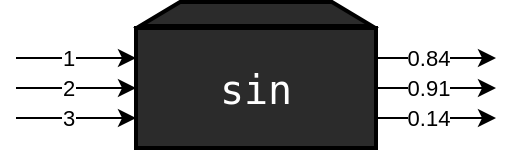 <mxfile version="22.1.11" type="device">
  <diagram name="Page-1" id="NBtT431v2hU-maJOqi5q">
    <mxGraphModel dx="402" dy="274" grid="1" gridSize="10" guides="1" tooltips="1" connect="1" arrows="1" fold="1" page="1" pageScale="1" pageWidth="850" pageHeight="1100" math="0" shadow="0">
      <root>
        <mxCell id="0" />
        <mxCell id="1" parent="0" />
        <mxCell id="PhihV2jZEJ8MIAeof1zs-8" value="" style="shape=trapezoid;perimeter=trapezoidPerimeter;whiteSpace=wrap;html=1;fixedSize=1;gradientColor=none;size=20;fillColor=#2B2B2B;fillStyle=solid;strokeWidth=2;" parent="1" vertex="1">
          <mxGeometry x="262" y="277" width="116" height="12" as="geometry" />
        </mxCell>
        <mxCell id="PhihV2jZEJ8MIAeof1zs-9" value="" style="rounded=0;whiteSpace=wrap;html=1;fillColor=#2b2b2b;strokeWidth=2;" parent="1" vertex="1">
          <mxGeometry x="260" y="290" width="120" height="60" as="geometry" />
        </mxCell>
        <mxCell id="PhihV2jZEJ8MIAeof1zs-10" value="&lt;pre&gt;&lt;font style=&quot;font-size: 20px;&quot; color=&quot;#ffffff&quot;&gt;sin&lt;/font&gt;&lt;/pre&gt;" style="text;html=1;strokeColor=none;fillColor=none;align=center;verticalAlign=middle;whiteSpace=wrap;rounded=0;" parent="1" vertex="1">
          <mxGeometry x="290" y="305" width="60" height="30" as="geometry" />
        </mxCell>
        <mxCell id="gUPSz2_iKgl0nuFWt1ZE-2" value="" style="endArrow=classic;html=1;rounded=0;entryX=0;entryY=0.25;entryDx=0;entryDy=0;" edge="1" parent="1" target="PhihV2jZEJ8MIAeof1zs-9">
          <mxGeometry width="50" height="50" relative="1" as="geometry">
            <mxPoint x="200" y="305" as="sourcePoint" />
            <mxPoint x="250" y="300" as="targetPoint" />
          </mxGeometry>
        </mxCell>
        <mxCell id="gUPSz2_iKgl0nuFWt1ZE-3" value="1" style="edgeLabel;html=1;align=center;verticalAlign=middle;resizable=0;points=[];" vertex="1" connectable="0" parent="gUPSz2_iKgl0nuFWt1ZE-2">
          <mxGeometry x="-0.133" y="-2" relative="1" as="geometry">
            <mxPoint y="-2" as="offset" />
          </mxGeometry>
        </mxCell>
        <mxCell id="gUPSz2_iKgl0nuFWt1ZE-4" value="" style="endArrow=classic;html=1;rounded=0;entryX=0;entryY=0.5;entryDx=0;entryDy=0;" edge="1" parent="1" target="PhihV2jZEJ8MIAeof1zs-9">
          <mxGeometry width="50" height="50" relative="1" as="geometry">
            <mxPoint x="200" y="320" as="sourcePoint" />
            <mxPoint x="240" y="320" as="targetPoint" />
          </mxGeometry>
        </mxCell>
        <mxCell id="gUPSz2_iKgl0nuFWt1ZE-5" value="2" style="edgeLabel;html=1;align=center;verticalAlign=middle;resizable=0;points=[];" vertex="1" connectable="0" parent="gUPSz2_iKgl0nuFWt1ZE-4">
          <mxGeometry x="-0.133" y="-2" relative="1" as="geometry">
            <mxPoint y="-2" as="offset" />
          </mxGeometry>
        </mxCell>
        <mxCell id="gUPSz2_iKgl0nuFWt1ZE-6" value="" style="endArrow=classic;html=1;rounded=0;entryX=0;entryY=0.75;entryDx=0;entryDy=0;" edge="1" parent="1" target="PhihV2jZEJ8MIAeof1zs-9">
          <mxGeometry width="50" height="50" relative="1" as="geometry">
            <mxPoint x="200" y="335" as="sourcePoint" />
            <mxPoint x="250" y="340" as="targetPoint" />
          </mxGeometry>
        </mxCell>
        <mxCell id="gUPSz2_iKgl0nuFWt1ZE-7" value="3" style="edgeLabel;html=1;align=center;verticalAlign=middle;resizable=0;points=[];" vertex="1" connectable="0" parent="gUPSz2_iKgl0nuFWt1ZE-6">
          <mxGeometry x="-0.133" y="-2" relative="1" as="geometry">
            <mxPoint y="-2" as="offset" />
          </mxGeometry>
        </mxCell>
        <mxCell id="gUPSz2_iKgl0nuFWt1ZE-11" value="" style="endArrow=classic;html=1;rounded=0;entryX=0;entryY=0.25;entryDx=0;entryDy=0;exitX=1;exitY=0.25;exitDx=0;exitDy=0;" edge="1" parent="1" source="PhihV2jZEJ8MIAeof1zs-9">
          <mxGeometry width="50" height="50" relative="1" as="geometry">
            <mxPoint x="380" y="305" as="sourcePoint" />
            <mxPoint x="440" y="305" as="targetPoint" />
          </mxGeometry>
        </mxCell>
        <mxCell id="gUPSz2_iKgl0nuFWt1ZE-12" value="0.84" style="edgeLabel;html=1;align=center;verticalAlign=middle;resizable=0;points=[];" vertex="1" connectable="0" parent="gUPSz2_iKgl0nuFWt1ZE-11">
          <mxGeometry x="-0.133" y="-2" relative="1" as="geometry">
            <mxPoint y="-2" as="offset" />
          </mxGeometry>
        </mxCell>
        <mxCell id="gUPSz2_iKgl0nuFWt1ZE-13" value="" style="endArrow=classic;html=1;rounded=0;entryX=0;entryY=0.5;entryDx=0;entryDy=0;exitX=1;exitY=0.5;exitDx=0;exitDy=0;" edge="1" parent="1" source="PhihV2jZEJ8MIAeof1zs-9">
          <mxGeometry width="50" height="50" relative="1" as="geometry">
            <mxPoint x="380" y="320" as="sourcePoint" />
            <mxPoint x="440" y="320" as="targetPoint" />
          </mxGeometry>
        </mxCell>
        <mxCell id="gUPSz2_iKgl0nuFWt1ZE-14" value="0.91" style="edgeLabel;html=1;align=center;verticalAlign=middle;resizable=0;points=[];" vertex="1" connectable="0" parent="gUPSz2_iKgl0nuFWt1ZE-13">
          <mxGeometry x="-0.133" y="-2" relative="1" as="geometry">
            <mxPoint y="-2" as="offset" />
          </mxGeometry>
        </mxCell>
        <mxCell id="gUPSz2_iKgl0nuFWt1ZE-15" value="" style="endArrow=classic;html=1;rounded=0;entryX=0;entryY=0.75;entryDx=0;entryDy=0;exitX=1;exitY=0.75;exitDx=0;exitDy=0;" edge="1" parent="1" source="PhihV2jZEJ8MIAeof1zs-9">
          <mxGeometry width="50" height="50" relative="1" as="geometry">
            <mxPoint x="380" y="335" as="sourcePoint" />
            <mxPoint x="440" y="335" as="targetPoint" />
          </mxGeometry>
        </mxCell>
        <mxCell id="gUPSz2_iKgl0nuFWt1ZE-16" value="0.14" style="edgeLabel;html=1;align=center;verticalAlign=middle;resizable=0;points=[];" vertex="1" connectable="0" parent="gUPSz2_iKgl0nuFWt1ZE-15">
          <mxGeometry x="-0.133" y="-2" relative="1" as="geometry">
            <mxPoint y="-2" as="offset" />
          </mxGeometry>
        </mxCell>
      </root>
    </mxGraphModel>
  </diagram>
</mxfile>
